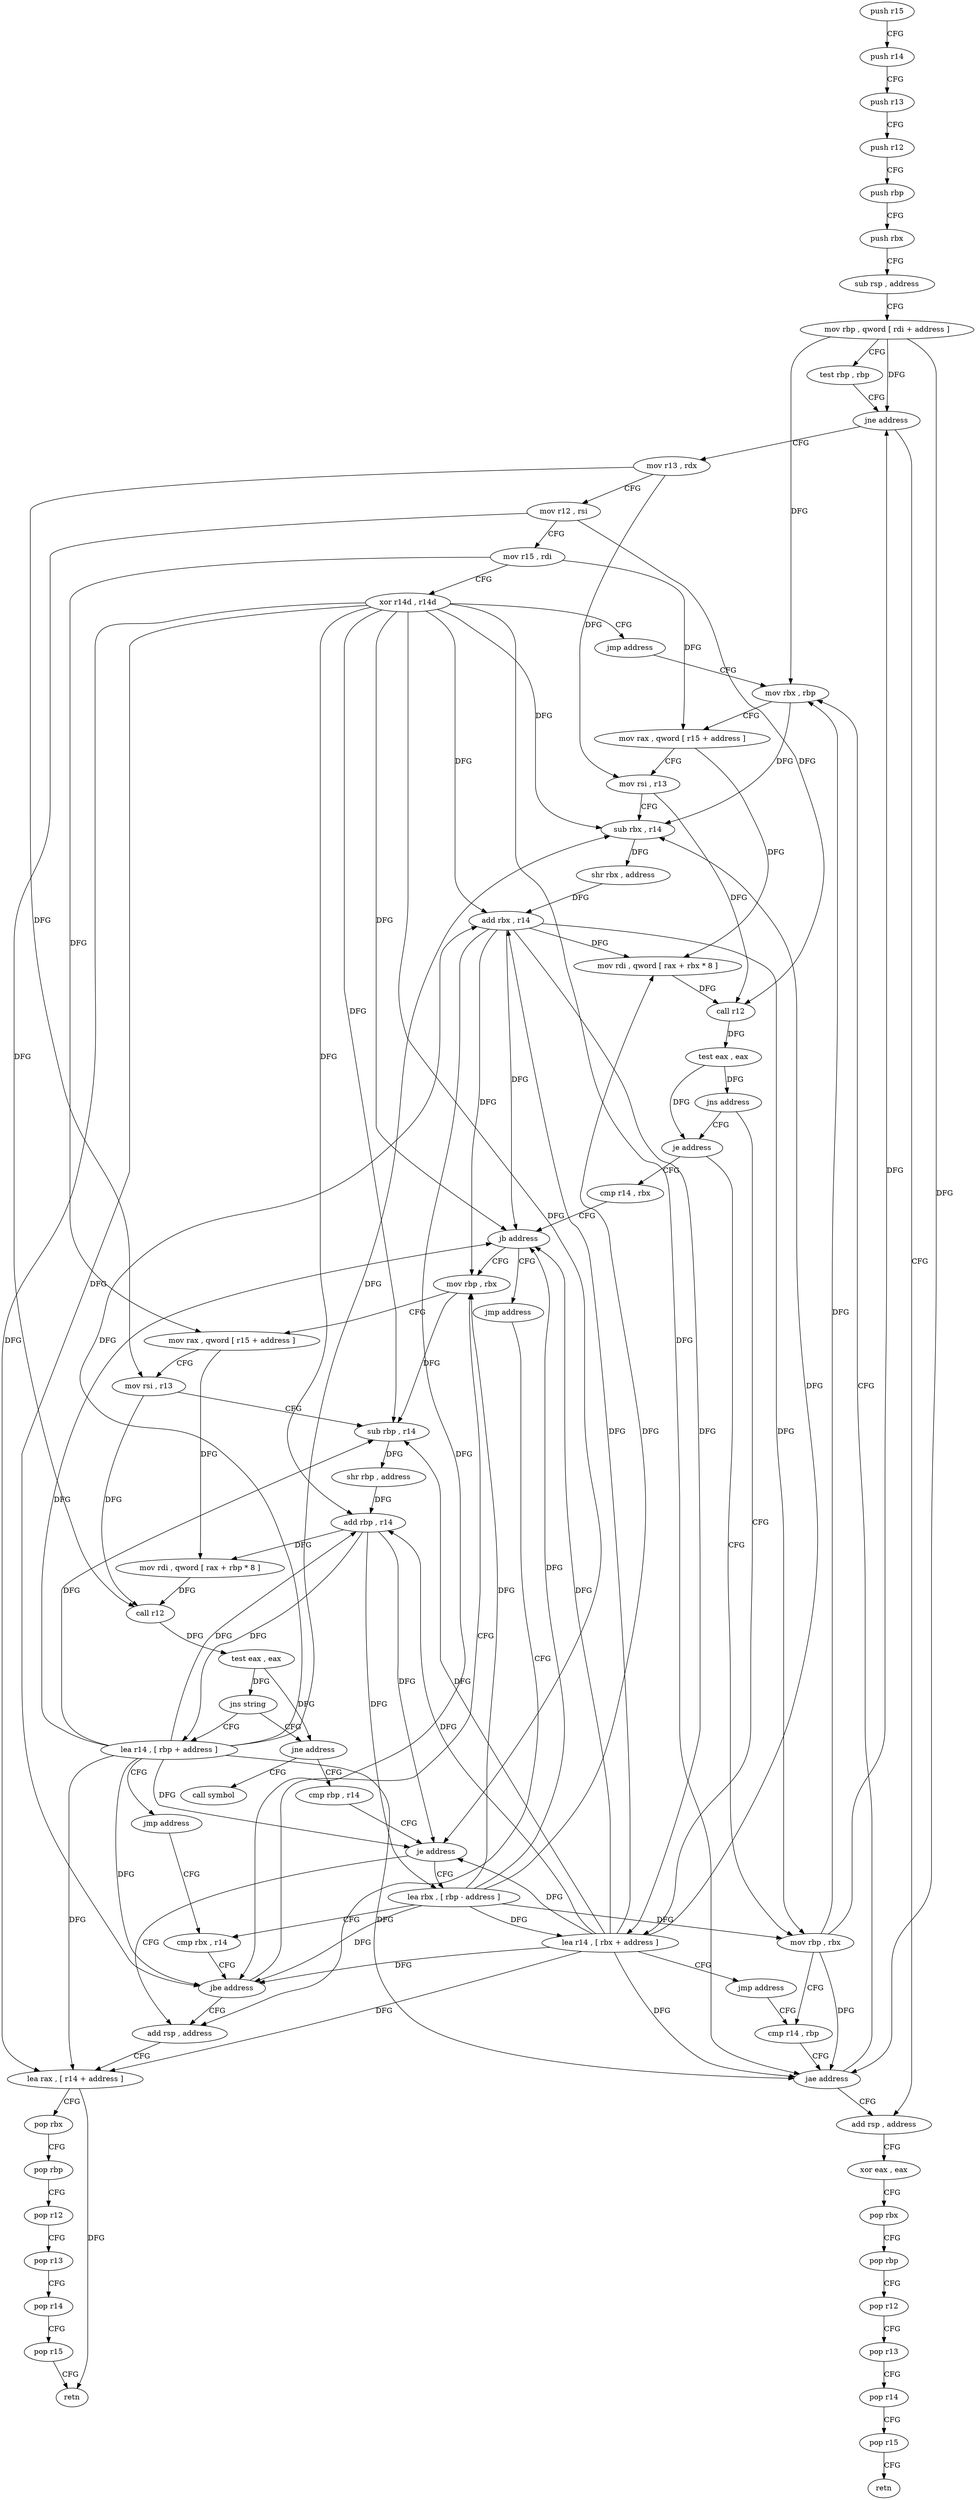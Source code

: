 digraph "func" {
"168528" [label = "push r15" ]
"168530" [label = "push r14" ]
"168532" [label = "push r13" ]
"168534" [label = "push r12" ]
"168536" [label = "push rbp" ]
"168537" [label = "push rbx" ]
"168538" [label = "sub rsp , address" ]
"168542" [label = "mov rbp , qword [ rdi + address ]" ]
"168546" [label = "test rbp , rbp" ]
"168549" [label = "jne address" ]
"168576" [label = "mov r13 , rdx" ]
"168551" [label = "add rsp , address" ]
"168579" [label = "mov r12 , rsi" ]
"168582" [label = "mov r15 , rdi" ]
"168585" [label = "xor r14d , r14d" ]
"168588" [label = "jmp address" ]
"168602" [label = "mov rbx , rbp" ]
"168555" [label = "xor eax , eax" ]
"168557" [label = "pop rbx" ]
"168558" [label = "pop rbp" ]
"168559" [label = "pop r12" ]
"168561" [label = "pop r13" ]
"168563" [label = "pop r14" ]
"168565" [label = "pop r15" ]
"168567" [label = "retn" ]
"168605" [label = "mov rax , qword [ r15 + address ]" ]
"168609" [label = "mov rsi , r13" ]
"168612" [label = "sub rbx , r14" ]
"168615" [label = "shr rbx , address" ]
"168618" [label = "add rbx , r14" ]
"168621" [label = "mov rdi , qword [ rax + rbx * 8 ]" ]
"168625" [label = "call r12" ]
"168628" [label = "test eax , eax" ]
"168630" [label = "jns address" ]
"168592" [label = "je address" ]
"168632" [label = "lea r14 , [ rbx + address ]" ]
"168640" [label = "cmp r14 , rbx" ]
"168594" [label = "mov rbp , rbx" ]
"168636" [label = "jmp address" ]
"168597" [label = "cmp r14 , rbp" ]
"168643" [label = "jb address" ]
"168672" [label = "mov rbp , rbx" ]
"168645" [label = "jmp address" ]
"168600" [label = "jae address" ]
"168675" [label = "mov rax , qword [ r15 + address ]" ]
"168679" [label = "mov rsi , r13" ]
"168682" [label = "sub rbp , r14" ]
"168685" [label = "shr rbp , address" ]
"168688" [label = "add rbp , r14" ]
"168691" [label = "mov rdi , qword [ rax + rbp * 8 ]" ]
"168695" [label = "call r12" ]
"168698" [label = "test eax , eax" ]
"168700" [label = "jns string" ]
"168656" [label = "jne address" ]
"168702" [label = "lea r14 , [ rbp + address ]" ]
"168712" [label = "add rsp , address" ]
"168731" [label = "call symbol" ]
"168658" [label = "cmp rbp , r14" ]
"168706" [label = "jmp address" ]
"168667" [label = "cmp rbx , r14" ]
"168716" [label = "lea rax , [ r14 + address ]" ]
"168720" [label = "pop rbx" ]
"168721" [label = "pop rbp" ]
"168722" [label = "pop r12" ]
"168724" [label = "pop r13" ]
"168726" [label = "pop r14" ]
"168728" [label = "pop r15" ]
"168730" [label = "retn" ]
"168661" [label = "je address" ]
"168663" [label = "lea rbx , [ rbp - address ]" ]
"168670" [label = "jbe address" ]
"168528" -> "168530" [ label = "CFG" ]
"168530" -> "168532" [ label = "CFG" ]
"168532" -> "168534" [ label = "CFG" ]
"168534" -> "168536" [ label = "CFG" ]
"168536" -> "168537" [ label = "CFG" ]
"168537" -> "168538" [ label = "CFG" ]
"168538" -> "168542" [ label = "CFG" ]
"168542" -> "168546" [ label = "CFG" ]
"168542" -> "168549" [ label = "DFG" ]
"168542" -> "168602" [ label = "DFG" ]
"168542" -> "168600" [ label = "DFG" ]
"168546" -> "168549" [ label = "CFG" ]
"168549" -> "168576" [ label = "CFG" ]
"168549" -> "168551" [ label = "CFG" ]
"168576" -> "168579" [ label = "CFG" ]
"168576" -> "168609" [ label = "DFG" ]
"168576" -> "168679" [ label = "DFG" ]
"168551" -> "168555" [ label = "CFG" ]
"168579" -> "168582" [ label = "CFG" ]
"168579" -> "168625" [ label = "DFG" ]
"168579" -> "168695" [ label = "DFG" ]
"168582" -> "168585" [ label = "CFG" ]
"168582" -> "168605" [ label = "DFG" ]
"168582" -> "168675" [ label = "DFG" ]
"168585" -> "168588" [ label = "CFG" ]
"168585" -> "168612" [ label = "DFG" ]
"168585" -> "168618" [ label = "DFG" ]
"168585" -> "168643" [ label = "DFG" ]
"168585" -> "168600" [ label = "DFG" ]
"168585" -> "168682" [ label = "DFG" ]
"168585" -> "168688" [ label = "DFG" ]
"168585" -> "168716" [ label = "DFG" ]
"168585" -> "168661" [ label = "DFG" ]
"168585" -> "168670" [ label = "DFG" ]
"168588" -> "168602" [ label = "CFG" ]
"168602" -> "168605" [ label = "CFG" ]
"168602" -> "168612" [ label = "DFG" ]
"168555" -> "168557" [ label = "CFG" ]
"168557" -> "168558" [ label = "CFG" ]
"168558" -> "168559" [ label = "CFG" ]
"168559" -> "168561" [ label = "CFG" ]
"168561" -> "168563" [ label = "CFG" ]
"168563" -> "168565" [ label = "CFG" ]
"168565" -> "168567" [ label = "CFG" ]
"168605" -> "168609" [ label = "CFG" ]
"168605" -> "168621" [ label = "DFG" ]
"168609" -> "168612" [ label = "CFG" ]
"168609" -> "168625" [ label = "DFG" ]
"168612" -> "168615" [ label = "DFG" ]
"168615" -> "168618" [ label = "DFG" ]
"168618" -> "168621" [ label = "DFG" ]
"168618" -> "168632" [ label = "DFG" ]
"168618" -> "168643" [ label = "DFG" ]
"168618" -> "168594" [ label = "DFG" ]
"168618" -> "168672" [ label = "DFG" ]
"168618" -> "168670" [ label = "DFG" ]
"168621" -> "168625" [ label = "DFG" ]
"168625" -> "168628" [ label = "DFG" ]
"168628" -> "168630" [ label = "DFG" ]
"168628" -> "168592" [ label = "DFG" ]
"168630" -> "168592" [ label = "CFG" ]
"168630" -> "168632" [ label = "CFG" ]
"168592" -> "168640" [ label = "CFG" ]
"168592" -> "168594" [ label = "CFG" ]
"168632" -> "168636" [ label = "CFG" ]
"168632" -> "168612" [ label = "DFG" ]
"168632" -> "168618" [ label = "DFG" ]
"168632" -> "168643" [ label = "DFG" ]
"168632" -> "168600" [ label = "DFG" ]
"168632" -> "168682" [ label = "DFG" ]
"168632" -> "168688" [ label = "DFG" ]
"168632" -> "168716" [ label = "DFG" ]
"168632" -> "168661" [ label = "DFG" ]
"168632" -> "168670" [ label = "DFG" ]
"168640" -> "168643" [ label = "CFG" ]
"168594" -> "168597" [ label = "CFG" ]
"168594" -> "168549" [ label = "DFG" ]
"168594" -> "168602" [ label = "DFG" ]
"168594" -> "168600" [ label = "DFG" ]
"168636" -> "168597" [ label = "CFG" ]
"168597" -> "168600" [ label = "CFG" ]
"168643" -> "168672" [ label = "CFG" ]
"168643" -> "168645" [ label = "CFG" ]
"168672" -> "168675" [ label = "CFG" ]
"168672" -> "168682" [ label = "DFG" ]
"168645" -> "168712" [ label = "CFG" ]
"168600" -> "168551" [ label = "CFG" ]
"168600" -> "168602" [ label = "CFG" ]
"168675" -> "168679" [ label = "CFG" ]
"168675" -> "168691" [ label = "DFG" ]
"168679" -> "168682" [ label = "CFG" ]
"168679" -> "168695" [ label = "DFG" ]
"168682" -> "168685" [ label = "DFG" ]
"168685" -> "168688" [ label = "DFG" ]
"168688" -> "168691" [ label = "DFG" ]
"168688" -> "168702" [ label = "DFG" ]
"168688" -> "168661" [ label = "DFG" ]
"168688" -> "168663" [ label = "DFG" ]
"168691" -> "168695" [ label = "DFG" ]
"168695" -> "168698" [ label = "DFG" ]
"168698" -> "168700" [ label = "DFG" ]
"168698" -> "168656" [ label = "DFG" ]
"168700" -> "168656" [ label = "CFG" ]
"168700" -> "168702" [ label = "CFG" ]
"168656" -> "168731" [ label = "CFG" ]
"168656" -> "168658" [ label = "CFG" ]
"168702" -> "168706" [ label = "CFG" ]
"168702" -> "168612" [ label = "DFG" ]
"168702" -> "168618" [ label = "DFG" ]
"168702" -> "168682" [ label = "DFG" ]
"168702" -> "168688" [ label = "DFG" ]
"168702" -> "168643" [ label = "DFG" ]
"168702" -> "168600" [ label = "DFG" ]
"168702" -> "168716" [ label = "DFG" ]
"168702" -> "168661" [ label = "DFG" ]
"168702" -> "168670" [ label = "DFG" ]
"168712" -> "168716" [ label = "CFG" ]
"168658" -> "168661" [ label = "CFG" ]
"168706" -> "168667" [ label = "CFG" ]
"168667" -> "168670" [ label = "CFG" ]
"168716" -> "168720" [ label = "CFG" ]
"168716" -> "168730" [ label = "DFG" ]
"168720" -> "168721" [ label = "CFG" ]
"168721" -> "168722" [ label = "CFG" ]
"168722" -> "168724" [ label = "CFG" ]
"168724" -> "168726" [ label = "CFG" ]
"168726" -> "168728" [ label = "CFG" ]
"168728" -> "168730" [ label = "CFG" ]
"168661" -> "168712" [ label = "CFG" ]
"168661" -> "168663" [ label = "CFG" ]
"168663" -> "168667" [ label = "CFG" ]
"168663" -> "168621" [ label = "DFG" ]
"168663" -> "168632" [ label = "DFG" ]
"168663" -> "168643" [ label = "DFG" ]
"168663" -> "168594" [ label = "DFG" ]
"168663" -> "168672" [ label = "DFG" ]
"168663" -> "168670" [ label = "DFG" ]
"168670" -> "168712" [ label = "CFG" ]
"168670" -> "168672" [ label = "CFG" ]
}
